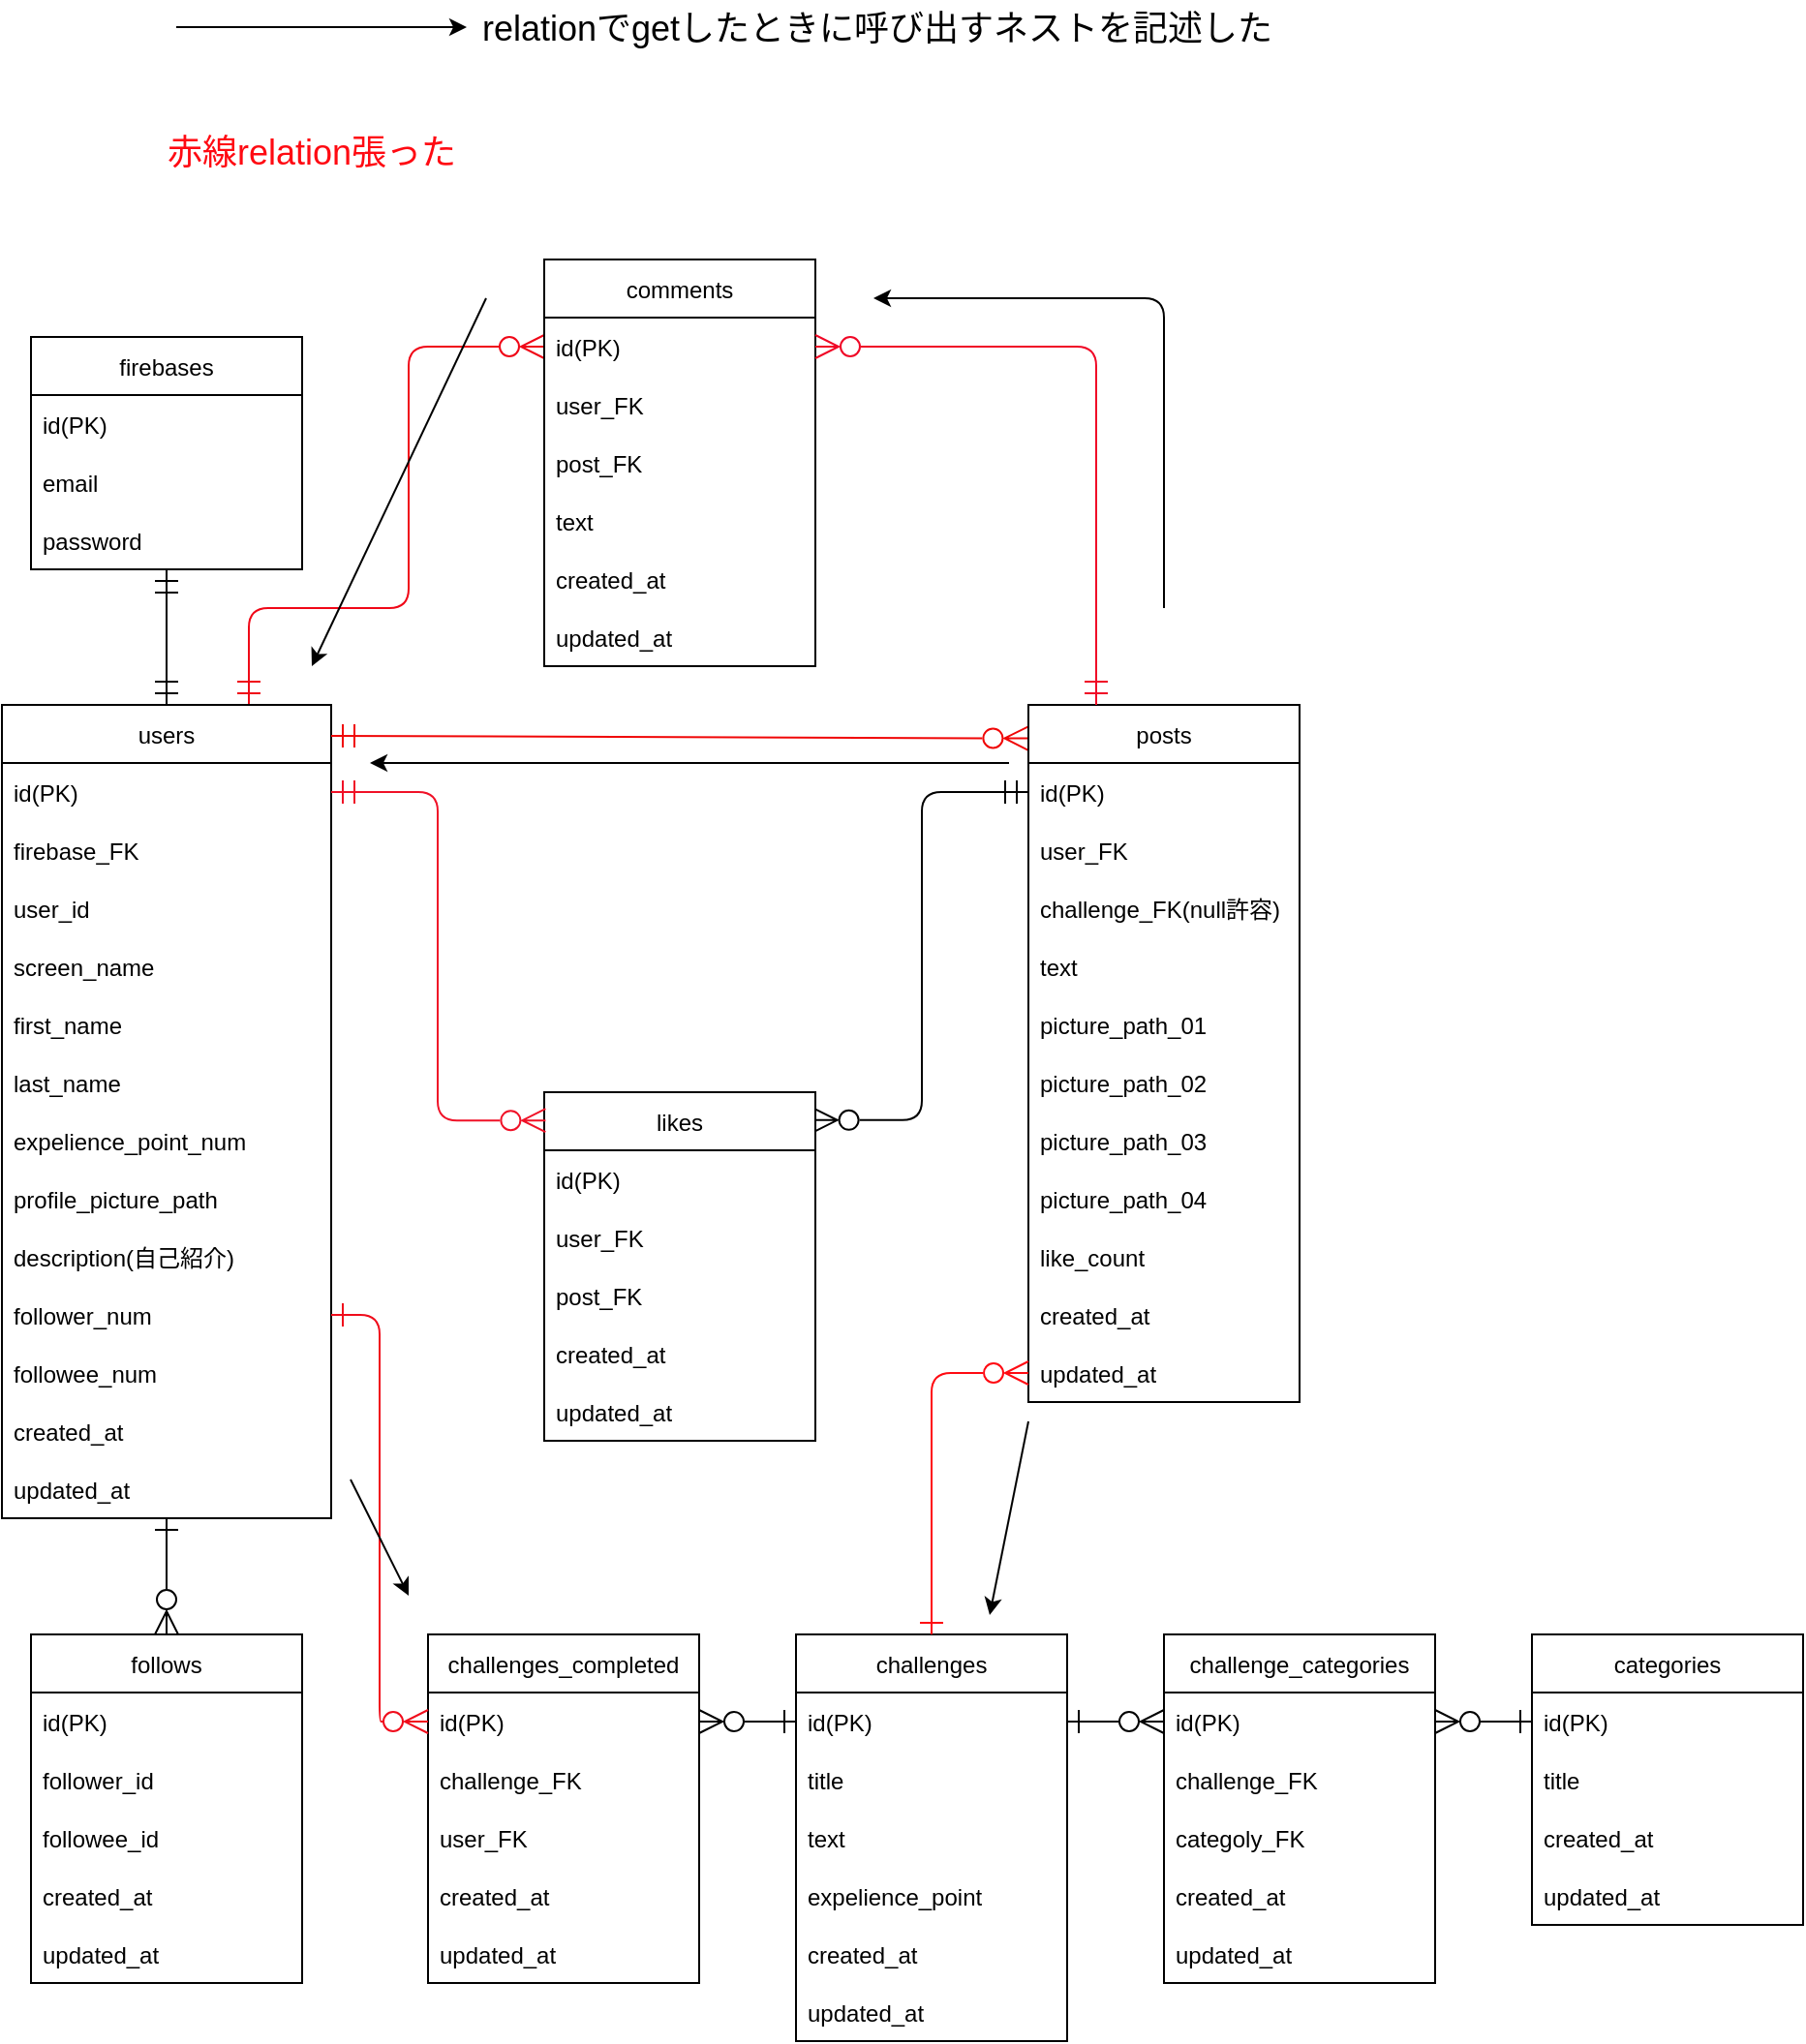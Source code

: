 <mxfile>
    <diagram id="OLp97KrgCchF0JSomHKm" name="Database設計">
        <mxGraphModel dx="885" dy="1683" grid="1" gridSize="10" guides="1" tooltips="1" connect="1" arrows="1" fold="1" page="1" pageScale="1" pageWidth="827" pageHeight="1169" background="none" math="0" shadow="0">
            <root>
                <mxCell id="0"/>
                <mxCell id="1" parent="0"/>
                <mxCell id="10" value="" style="edgeStyle=orthogonalEdgeStyle;html=1;endArrow=ERmandOne;endFill=0;entryX=0;entryY=0.5;entryDx=0;entryDy=0;exitX=0.995;exitY=0.08;exitDx=0;exitDy=0;exitPerimeter=0;startArrow=ERzeroToMany;startFill=0;endSize=10;startSize=10;" parent="1" source="lCIfqlWhlA3F7nTNQleN-25" target="7" edge="1">
                    <mxGeometry relative="1" as="geometry"/>
                </mxCell>
                <mxCell id="lCIfqlWhlA3F7nTNQleN-16" style="edgeStyle=none;html=1;exitX=0.5;exitY=0;exitDx=0;exitDy=0;endArrow=ERmandOne;endFill=0;strokeColor=default;startArrow=ERmandOne;startFill=0;endSize=10;startSize=10;" parent="1" source="2" target="11" edge="1">
                    <mxGeometry relative="1" as="geometry"/>
                </mxCell>
                <mxCell id="26" style="edgeStyle=orthogonalEdgeStyle;jumpSize=6;html=1;exitX=0.75;exitY=0;exitDx=0;exitDy=0;entryX=0;entryY=0.5;entryDx=0;entryDy=0;startSize=10;endSize=10;strokeWidth=1;startArrow=ERmandOne;startFill=0;endArrow=ERzeroToMany;endFill=0;strokeColor=#F00717;" parent="1" source="2" target="20" edge="1">
                    <mxGeometry relative="1" as="geometry">
                        <Array as="points">
                            <mxPoint x="277" y="170"/>
                            <mxPoint x="360" y="170"/>
                            <mxPoint x="360" y="35"/>
                        </Array>
                    </mxGeometry>
                </mxCell>
                <mxCell id="2" value="users" style="swimlane;fontStyle=0;childLayout=stackLayout;horizontal=1;startSize=30;horizontalStack=0;resizeParent=1;resizeParentMax=0;resizeLast=0;collapsible=1;marginBottom=0;" parent="1" vertex="1">
                    <mxGeometry x="150" y="220" width="170" height="420" as="geometry">
                        <mxRectangle x="150" y="225" width="60" height="30" as="alternateBounds"/>
                    </mxGeometry>
                </mxCell>
                <mxCell id="3" value="id(PK)" style="text;strokeColor=none;fillColor=none;align=left;verticalAlign=middle;spacingLeft=4;spacingRight=4;overflow=hidden;points=[[0,0.5],[1,0.5]];portConstraint=eastwest;rotatable=0;" parent="2" vertex="1">
                    <mxGeometry y="30" width="170" height="30" as="geometry"/>
                </mxCell>
                <mxCell id="lCIfqlWhlA3F7nTNQleN-88" value="firebase_FK" style="text;strokeColor=none;fillColor=none;align=left;verticalAlign=middle;spacingLeft=4;spacingRight=4;overflow=hidden;points=[[0,0.5],[1,0.5]];portConstraint=eastwest;rotatable=0;" parent="2" vertex="1">
                    <mxGeometry y="60" width="170" height="30" as="geometry"/>
                </mxCell>
                <mxCell id="lCIfqlWhlA3F7nTNQleN-17" value="user_id" style="text;strokeColor=none;fillColor=none;align=left;verticalAlign=middle;spacingLeft=4;spacingRight=4;overflow=hidden;points=[[0,0.5],[1,0.5]];portConstraint=eastwest;rotatable=0;" parent="2" vertex="1">
                    <mxGeometry y="90" width="170" height="30" as="geometry"/>
                </mxCell>
                <mxCell id="lCIfqlWhlA3F7nTNQleN-20" value="screen_name" style="text;strokeColor=none;fillColor=none;align=left;verticalAlign=middle;spacingLeft=4;spacingRight=4;overflow=hidden;points=[[0,0.5],[1,0.5]];portConstraint=eastwest;rotatable=0;" parent="2" vertex="1">
                    <mxGeometry y="120" width="170" height="30" as="geometry"/>
                </mxCell>
                <mxCell id="4" value="first_name" style="text;strokeColor=none;fillColor=none;align=left;verticalAlign=middle;spacingLeft=4;spacingRight=4;overflow=hidden;points=[[0,0.5],[1,0.5]];portConstraint=eastwest;rotatable=0;" parent="2" vertex="1">
                    <mxGeometry y="150" width="170" height="30" as="geometry"/>
                </mxCell>
                <mxCell id="5" value="last_name" style="text;strokeColor=none;fillColor=none;align=left;verticalAlign=middle;spacingLeft=4;spacingRight=4;overflow=hidden;points=[[0,0.5],[1,0.5]];portConstraint=eastwest;rotatable=0;" parent="2" vertex="1">
                    <mxGeometry y="180" width="170" height="30" as="geometry"/>
                </mxCell>
                <mxCell id="lCIfqlWhlA3F7nTNQleN-18" value="expelience_point_num" style="text;strokeColor=none;fillColor=none;align=left;verticalAlign=middle;spacingLeft=4;spacingRight=4;overflow=hidden;points=[[0,0.5],[1,0.5]];portConstraint=eastwest;rotatable=0;" parent="2" vertex="1">
                    <mxGeometry y="210" width="170" height="30" as="geometry"/>
                </mxCell>
                <mxCell id="lCIfqlWhlA3F7nTNQleN-30" value="profile_picture_path" style="text;strokeColor=none;fillColor=none;align=left;verticalAlign=middle;spacingLeft=4;spacingRight=4;overflow=hidden;points=[[0,0.5],[1,0.5]];portConstraint=eastwest;rotatable=0;" parent="2" vertex="1">
                    <mxGeometry y="240" width="170" height="30" as="geometry"/>
                </mxCell>
                <mxCell id="lCIfqlWhlA3F7nTNQleN-29" value="description(自己紹介)" style="text;strokeColor=none;fillColor=none;align=left;verticalAlign=middle;spacingLeft=4;spacingRight=4;overflow=hidden;points=[[0,0.5],[1,0.5]];portConstraint=eastwest;rotatable=0;" parent="2" vertex="1">
                    <mxGeometry y="270" width="170" height="30" as="geometry"/>
                </mxCell>
                <mxCell id="lCIfqlWhlA3F7nTNQleN-62" value="follower_num" style="text;strokeColor=none;fillColor=none;align=left;verticalAlign=middle;spacingLeft=4;spacingRight=4;overflow=hidden;points=[[0,0.5],[1,0.5]];portConstraint=eastwest;rotatable=0;" parent="2" vertex="1">
                    <mxGeometry y="300" width="170" height="30" as="geometry"/>
                </mxCell>
                <mxCell id="lCIfqlWhlA3F7nTNQleN-63" value="followee_num" style="text;strokeColor=none;fillColor=none;align=left;verticalAlign=middle;spacingLeft=4;spacingRight=4;overflow=hidden;points=[[0,0.5],[1,0.5]];portConstraint=eastwest;rotatable=0;" parent="2" vertex="1">
                    <mxGeometry y="330" width="170" height="30" as="geometry"/>
                </mxCell>
                <mxCell id="lCIfqlWhlA3F7nTNQleN-31" value="created_at" style="text;strokeColor=none;fillColor=none;align=left;verticalAlign=middle;spacingLeft=4;spacingRight=4;overflow=hidden;points=[[0,0.5],[1,0.5]];portConstraint=eastwest;rotatable=0;" parent="2" vertex="1">
                    <mxGeometry y="360" width="170" height="30" as="geometry"/>
                </mxCell>
                <mxCell id="lCIfqlWhlA3F7nTNQleN-32" value="updated_at" style="text;strokeColor=none;fillColor=none;align=left;verticalAlign=middle;spacingLeft=4;spacingRight=4;overflow=hidden;points=[[0,0.5],[1,0.5]];portConstraint=eastwest;rotatable=0;" parent="2" vertex="1">
                    <mxGeometry y="390" width="170" height="30" as="geometry"/>
                </mxCell>
                <mxCell id="36" style="jumpSize=6;html=1;exitX=-0.002;exitY=0.048;exitDx=0;exitDy=0;startArrow=ERzeroToMany;startFill=0;endArrow=ERmandOne;endFill=0;startSize=10;endSize=10;strokeWidth=1;exitPerimeter=0;fillColor=none;strokeColor=#F00707;" parent="1" source="6" edge="1">
                    <mxGeometry relative="1" as="geometry">
                        <mxPoint x="320" y="236" as="targetPoint"/>
                    </mxGeometry>
                </mxCell>
                <mxCell id="6" value="posts" style="swimlane;fontStyle=0;childLayout=stackLayout;horizontal=1;startSize=30;horizontalStack=0;resizeParent=1;resizeParentMax=0;resizeLast=0;collapsible=1;marginBottom=0;" parent="1" vertex="1">
                    <mxGeometry x="680" y="220" width="140" height="360" as="geometry"/>
                </mxCell>
                <mxCell id="7" value="id(PK)" style="text;strokeColor=none;fillColor=none;align=left;verticalAlign=middle;spacingLeft=4;spacingRight=4;overflow=hidden;points=[[0,0.5],[1,0.5]];portConstraint=eastwest;rotatable=0;" parent="6" vertex="1">
                    <mxGeometry y="30" width="140" height="30" as="geometry"/>
                </mxCell>
                <mxCell id="37" value="user_FK" style="text;strokeColor=none;fillColor=none;align=left;verticalAlign=middle;spacingLeft=4;spacingRight=4;overflow=hidden;points=[[0,0.5],[1,0.5]];portConstraint=eastwest;rotatable=0;" parent="6" vertex="1">
                    <mxGeometry y="60" width="140" height="30" as="geometry"/>
                </mxCell>
                <mxCell id="9" value="challenge_FK(null許容)" style="text;strokeColor=none;fillColor=none;align=left;verticalAlign=middle;spacingLeft=4;spacingRight=4;overflow=hidden;points=[[0,0.5],[1,0.5]];portConstraint=eastwest;rotatable=0;" parent="6" vertex="1">
                    <mxGeometry y="90" width="140" height="30" as="geometry"/>
                </mxCell>
                <mxCell id="8" value="text" style="text;strokeColor=none;fillColor=none;align=left;verticalAlign=middle;spacingLeft=4;spacingRight=4;overflow=hidden;points=[[0,0.5],[1,0.5]];portConstraint=eastwest;rotatable=0;" parent="6" vertex="1">
                    <mxGeometry y="120" width="140" height="30" as="geometry"/>
                </mxCell>
                <mxCell id="lCIfqlWhlA3F7nTNQleN-35" value="picture_path_01" style="text;strokeColor=none;fillColor=none;align=left;verticalAlign=middle;spacingLeft=4;spacingRight=4;overflow=hidden;points=[[0,0.5],[1,0.5]];portConstraint=eastwest;rotatable=0;" parent="6" vertex="1">
                    <mxGeometry y="150" width="140" height="30" as="geometry"/>
                </mxCell>
                <mxCell id="lCIfqlWhlA3F7nTNQleN-36" value="picture_path_02" style="text;strokeColor=none;fillColor=none;align=left;verticalAlign=middle;spacingLeft=4;spacingRight=4;overflow=hidden;points=[[0,0.5],[1,0.5]];portConstraint=eastwest;rotatable=0;" parent="6" vertex="1">
                    <mxGeometry y="180" width="140" height="30" as="geometry"/>
                </mxCell>
                <mxCell id="lCIfqlWhlA3F7nTNQleN-37" value="picture_path_03" style="text;strokeColor=none;fillColor=none;align=left;verticalAlign=middle;spacingLeft=4;spacingRight=4;overflow=hidden;points=[[0,0.5],[1,0.5]];portConstraint=eastwest;rotatable=0;" parent="6" vertex="1">
                    <mxGeometry y="210" width="140" height="30" as="geometry"/>
                </mxCell>
                <mxCell id="lCIfqlWhlA3F7nTNQleN-38" value="picture_path_04" style="text;strokeColor=none;fillColor=none;align=left;verticalAlign=middle;spacingLeft=4;spacingRight=4;overflow=hidden;points=[[0,0.5],[1,0.5]];portConstraint=eastwest;rotatable=0;" parent="6" vertex="1">
                    <mxGeometry y="240" width="140" height="30" as="geometry"/>
                </mxCell>
                <mxCell id="lCIfqlWhlA3F7nTNQleN-39" value="like_count" style="text;strokeColor=none;fillColor=none;align=left;verticalAlign=middle;spacingLeft=4;spacingRight=4;overflow=hidden;points=[[0,0.5],[1,0.5]];portConstraint=eastwest;rotatable=0;" parent="6" vertex="1">
                    <mxGeometry y="270" width="140" height="30" as="geometry"/>
                </mxCell>
                <mxCell id="lCIfqlWhlA3F7nTNQleN-40" value="created_at" style="text;strokeColor=none;fillColor=none;align=left;verticalAlign=middle;spacingLeft=4;spacingRight=4;overflow=hidden;points=[[0,0.5],[1,0.5]];portConstraint=eastwest;rotatable=0;" parent="6" vertex="1">
                    <mxGeometry y="300" width="140" height="30" as="geometry"/>
                </mxCell>
                <mxCell id="lCIfqlWhlA3F7nTNQleN-41" value="updated_at" style="text;strokeColor=none;fillColor=none;align=left;verticalAlign=middle;spacingLeft=4;spacingRight=4;overflow=hidden;points=[[0,0.5],[1,0.5]];portConstraint=eastwest;rotatable=0;" parent="6" vertex="1">
                    <mxGeometry y="330" width="140" height="30" as="geometry"/>
                </mxCell>
                <mxCell id="11" value="firebases" style="swimlane;fontStyle=0;childLayout=stackLayout;horizontal=1;startSize=30;horizontalStack=0;resizeParent=1;resizeParentMax=0;resizeLast=0;collapsible=1;marginBottom=0;" parent="1" vertex="1">
                    <mxGeometry x="165" y="30" width="140" height="120" as="geometry"/>
                </mxCell>
                <mxCell id="12" value="id(PK)" style="text;strokeColor=none;fillColor=none;align=left;verticalAlign=middle;spacingLeft=4;spacingRight=4;overflow=hidden;points=[[0,0.5],[1,0.5]];portConstraint=eastwest;rotatable=0;" parent="11" vertex="1">
                    <mxGeometry y="30" width="140" height="30" as="geometry"/>
                </mxCell>
                <mxCell id="14" value="email" style="text;strokeColor=none;fillColor=none;align=left;verticalAlign=middle;spacingLeft=4;spacingRight=4;overflow=hidden;points=[[0,0.5],[1,0.5]];portConstraint=eastwest;rotatable=0;" parent="11" vertex="1">
                    <mxGeometry y="60" width="140" height="30" as="geometry"/>
                </mxCell>
                <mxCell id="15" value="password" style="text;strokeColor=none;fillColor=none;align=left;verticalAlign=middle;spacingLeft=4;spacingRight=4;overflow=hidden;points=[[0,0.5],[1,0.5]];portConstraint=eastwest;rotatable=0;" parent="11" vertex="1">
                    <mxGeometry y="90" width="140" height="30" as="geometry"/>
                </mxCell>
                <mxCell id="lCIfqlWhlA3F7nTNQleN-21" value="challenges" style="swimlane;fontStyle=0;childLayout=stackLayout;horizontal=1;startSize=30;horizontalStack=0;resizeParent=1;resizeParentMax=0;resizeLast=0;collapsible=1;marginBottom=0;" parent="1" vertex="1">
                    <mxGeometry x="560" y="700" width="140" height="210" as="geometry"/>
                </mxCell>
                <mxCell id="lCIfqlWhlA3F7nTNQleN-22" value="id(PK)" style="text;strokeColor=none;fillColor=none;align=left;verticalAlign=middle;spacingLeft=4;spacingRight=4;overflow=hidden;points=[[0,0.5],[1,0.5]];portConstraint=eastwest;rotatable=0;" parent="lCIfqlWhlA3F7nTNQleN-21" vertex="1">
                    <mxGeometry y="30" width="140" height="30" as="geometry"/>
                </mxCell>
                <mxCell id="lCIfqlWhlA3F7nTNQleN-23" value="title" style="text;strokeColor=none;fillColor=none;align=left;verticalAlign=middle;spacingLeft=4;spacingRight=4;overflow=hidden;points=[[0,0.5],[1,0.5]];portConstraint=eastwest;rotatable=0;" parent="lCIfqlWhlA3F7nTNQleN-21" vertex="1">
                    <mxGeometry y="60" width="140" height="30" as="geometry"/>
                </mxCell>
                <mxCell id="lCIfqlWhlA3F7nTNQleN-64" value="text" style="text;strokeColor=none;fillColor=none;align=left;verticalAlign=middle;spacingLeft=4;spacingRight=4;overflow=hidden;points=[[0,0.5],[1,0.5]];portConstraint=eastwest;rotatable=0;" parent="lCIfqlWhlA3F7nTNQleN-21" vertex="1">
                    <mxGeometry y="90" width="140" height="30" as="geometry"/>
                </mxCell>
                <mxCell id="lCIfqlWhlA3F7nTNQleN-65" value="expelience_point" style="text;strokeColor=none;fillColor=none;align=left;verticalAlign=middle;spacingLeft=4;spacingRight=4;overflow=hidden;points=[[0,0.5],[1,0.5]];portConstraint=eastwest;rotatable=0;" parent="lCIfqlWhlA3F7nTNQleN-21" vertex="1">
                    <mxGeometry y="120" width="140" height="30" as="geometry"/>
                </mxCell>
                <mxCell id="lCIfqlWhlA3F7nTNQleN-72" value="created_at" style="text;strokeColor=none;fillColor=none;align=left;verticalAlign=middle;spacingLeft=4;spacingRight=4;overflow=hidden;points=[[0,0.5],[1,0.5]];portConstraint=eastwest;rotatable=0;" parent="lCIfqlWhlA3F7nTNQleN-21" vertex="1">
                    <mxGeometry y="150" width="140" height="30" as="geometry"/>
                </mxCell>
                <mxCell id="lCIfqlWhlA3F7nTNQleN-73" value="updated_at" style="text;strokeColor=none;fillColor=none;align=left;verticalAlign=middle;spacingLeft=4;spacingRight=4;overflow=hidden;points=[[0,0.5],[1,0.5]];portConstraint=eastwest;rotatable=0;" parent="lCIfqlWhlA3F7nTNQleN-21" vertex="1">
                    <mxGeometry y="180" width="140" height="30" as="geometry"/>
                </mxCell>
                <mxCell id="lCIfqlWhlA3F7nTNQleN-25" value="likes" style="swimlane;fontStyle=0;childLayout=stackLayout;horizontal=1;startSize=30;horizontalStack=0;resizeParent=1;resizeParentMax=0;resizeLast=0;collapsible=1;marginBottom=0;" parent="1" vertex="1">
                    <mxGeometry x="430" y="420" width="140" height="180" as="geometry"/>
                </mxCell>
                <mxCell id="lCIfqlWhlA3F7nTNQleN-26" value="id(PK)" style="text;strokeColor=none;fillColor=none;align=left;verticalAlign=middle;spacingLeft=4;spacingRight=4;overflow=hidden;points=[[0,0.5],[1,0.5]];portConstraint=eastwest;rotatable=0;" parent="lCIfqlWhlA3F7nTNQleN-25" vertex="1">
                    <mxGeometry y="30" width="140" height="30" as="geometry"/>
                </mxCell>
                <mxCell id="lCIfqlWhlA3F7nTNQleN-27" value="user_FK" style="text;strokeColor=none;fillColor=none;align=left;verticalAlign=middle;spacingLeft=4;spacingRight=4;overflow=hidden;points=[[0,0.5],[1,0.5]];portConstraint=eastwest;rotatable=0;" parent="lCIfqlWhlA3F7nTNQleN-25" vertex="1">
                    <mxGeometry y="60" width="140" height="30" as="geometry"/>
                </mxCell>
                <mxCell id="lCIfqlWhlA3F7nTNQleN-43" value="post_FK" style="text;strokeColor=none;fillColor=none;align=left;verticalAlign=middle;spacingLeft=4;spacingRight=4;overflow=hidden;points=[[0,0.5],[1,0.5]];portConstraint=eastwest;rotatable=0;" parent="lCIfqlWhlA3F7nTNQleN-25" vertex="1">
                    <mxGeometry y="90" width="140" height="30" as="geometry"/>
                </mxCell>
                <mxCell id="lCIfqlWhlA3F7nTNQleN-28" value="created_at" style="text;strokeColor=none;fillColor=none;align=left;verticalAlign=middle;spacingLeft=4;spacingRight=4;overflow=hidden;points=[[0,0.5],[1,0.5]];portConstraint=eastwest;rotatable=0;" parent="lCIfqlWhlA3F7nTNQleN-25" vertex="1">
                    <mxGeometry y="120" width="140" height="30" as="geometry"/>
                </mxCell>
                <mxCell id="lCIfqlWhlA3F7nTNQleN-44" value="updated_at" style="text;strokeColor=none;fillColor=none;align=left;verticalAlign=middle;spacingLeft=4;spacingRight=4;overflow=hidden;points=[[0,0.5],[1,0.5]];portConstraint=eastwest;rotatable=0;" parent="lCIfqlWhlA3F7nTNQleN-25" vertex="1">
                    <mxGeometry y="150" width="140" height="30" as="geometry"/>
                </mxCell>
                <mxCell id="lCIfqlWhlA3F7nTNQleN-45" value="" style="edgeStyle=orthogonalEdgeStyle;html=1;endArrow=ERzeroToMany;endFill=0;entryX=0.005;entryY=0.081;entryDx=0;entryDy=0;entryPerimeter=0;startArrow=ERmandOne;startFill=0;strokeWidth=1;endSize=10;startSize=10;jumpSize=6;exitX=1;exitY=0.5;exitDx=0;exitDy=0;strokeColor=#F01127;" parent="1" source="3" target="lCIfqlWhlA3F7nTNQleN-25" edge="1">
                    <mxGeometry relative="1" as="geometry">
                        <mxPoint x="319" y="235" as="sourcePoint"/>
                        <mxPoint x="679.02" y="247.26" as="targetPoint"/>
                        <Array as="points">
                            <mxPoint x="375" y="265"/>
                            <mxPoint x="375" y="435"/>
                        </Array>
                    </mxGeometry>
                </mxCell>
                <mxCell id="lCIfqlWhlA3F7nTNQleN-61" style="edgeStyle=none;html=1;exitX=0.5;exitY=0;exitDx=0;exitDy=0;startArrow=ERzeroToMany;startFill=0;endArrow=ERone;endFill=0;strokeColor=default;endSize=10;startSize=10;" parent="1" source="lCIfqlWhlA3F7nTNQleN-55" target="lCIfqlWhlA3F7nTNQleN-32" edge="1">
                    <mxGeometry relative="1" as="geometry">
                        <mxPoint x="200" y="670" as="targetPoint"/>
                    </mxGeometry>
                </mxCell>
                <mxCell id="lCIfqlWhlA3F7nTNQleN-55" value="follows" style="swimlane;fontStyle=0;childLayout=stackLayout;horizontal=1;startSize=30;horizontalStack=0;resizeParent=1;resizeParentMax=0;resizeLast=0;collapsible=1;marginBottom=0;" parent="1" vertex="1">
                    <mxGeometry x="165" y="700" width="140" height="180" as="geometry"/>
                </mxCell>
                <mxCell id="lCIfqlWhlA3F7nTNQleN-56" value="id(PK)" style="text;strokeColor=none;fillColor=none;align=left;verticalAlign=middle;spacingLeft=4;spacingRight=4;overflow=hidden;points=[[0,0.5],[1,0.5]];portConstraint=eastwest;rotatable=0;" parent="lCIfqlWhlA3F7nTNQleN-55" vertex="1">
                    <mxGeometry y="30" width="140" height="30" as="geometry"/>
                </mxCell>
                <mxCell id="lCIfqlWhlA3F7nTNQleN-57" value="follower_id" style="text;strokeColor=none;fillColor=none;align=left;verticalAlign=middle;spacingLeft=4;spacingRight=4;overflow=hidden;points=[[0,0.5],[1,0.5]];portConstraint=eastwest;rotatable=0;" parent="lCIfqlWhlA3F7nTNQleN-55" vertex="1">
                    <mxGeometry y="60" width="140" height="30" as="geometry"/>
                </mxCell>
                <mxCell id="lCIfqlWhlA3F7nTNQleN-58" value="followee_id" style="text;strokeColor=none;fillColor=none;align=left;verticalAlign=middle;spacingLeft=4;spacingRight=4;overflow=hidden;points=[[0,0.5],[1,0.5]];portConstraint=eastwest;rotatable=0;" parent="lCIfqlWhlA3F7nTNQleN-55" vertex="1">
                    <mxGeometry y="90" width="140" height="30" as="geometry"/>
                </mxCell>
                <mxCell id="lCIfqlWhlA3F7nTNQleN-59" value="created_at" style="text;strokeColor=none;fillColor=none;align=left;verticalAlign=middle;spacingLeft=4;spacingRight=4;overflow=hidden;points=[[0,0.5],[1,0.5]];portConstraint=eastwest;rotatable=0;" parent="lCIfqlWhlA3F7nTNQleN-55" vertex="1">
                    <mxGeometry y="120" width="140" height="30" as="geometry"/>
                </mxCell>
                <mxCell id="lCIfqlWhlA3F7nTNQleN-60" value="updated_at" style="text;strokeColor=none;fillColor=none;align=left;verticalAlign=middle;spacingLeft=4;spacingRight=4;overflow=hidden;points=[[0,0.5],[1,0.5]];portConstraint=eastwest;rotatable=0;" parent="lCIfqlWhlA3F7nTNQleN-55" vertex="1">
                    <mxGeometry y="150" width="140" height="30" as="geometry"/>
                </mxCell>
                <mxCell id="lCIfqlWhlA3F7nTNQleN-66" value="categories" style="swimlane;fontStyle=0;childLayout=stackLayout;horizontal=1;startSize=30;horizontalStack=0;resizeParent=1;resizeParentMax=0;resizeLast=0;collapsible=1;marginBottom=0;" parent="1" vertex="1">
                    <mxGeometry x="940" y="700" width="140" height="150" as="geometry"/>
                </mxCell>
                <mxCell id="lCIfqlWhlA3F7nTNQleN-67" value="id(PK)" style="text;strokeColor=none;fillColor=none;align=left;verticalAlign=middle;spacingLeft=4;spacingRight=4;overflow=hidden;points=[[0,0.5],[1,0.5]];portConstraint=eastwest;rotatable=0;" parent="lCIfqlWhlA3F7nTNQleN-66" vertex="1">
                    <mxGeometry y="30" width="140" height="30" as="geometry"/>
                </mxCell>
                <mxCell id="lCIfqlWhlA3F7nTNQleN-68" value="title" style="text;strokeColor=none;fillColor=none;align=left;verticalAlign=middle;spacingLeft=4;spacingRight=4;overflow=hidden;points=[[0,0.5],[1,0.5]];portConstraint=eastwest;rotatable=0;" parent="lCIfqlWhlA3F7nTNQleN-66" vertex="1">
                    <mxGeometry y="60" width="140" height="30" as="geometry"/>
                </mxCell>
                <mxCell id="lCIfqlWhlA3F7nTNQleN-74" value="created_at" style="text;strokeColor=none;fillColor=none;align=left;verticalAlign=middle;spacingLeft=4;spacingRight=4;overflow=hidden;points=[[0,0.5],[1,0.5]];portConstraint=eastwest;rotatable=0;" parent="lCIfqlWhlA3F7nTNQleN-66" vertex="1">
                    <mxGeometry y="90" width="140" height="30" as="geometry"/>
                </mxCell>
                <mxCell id="lCIfqlWhlA3F7nTNQleN-75" value="updated_at" style="text;strokeColor=none;fillColor=none;align=left;verticalAlign=middle;spacingLeft=4;spacingRight=4;overflow=hidden;points=[[0,0.5],[1,0.5]];portConstraint=eastwest;rotatable=0;" parent="lCIfqlWhlA3F7nTNQleN-66" vertex="1">
                    <mxGeometry y="120" width="140" height="30" as="geometry"/>
                </mxCell>
                <mxCell id="lCIfqlWhlA3F7nTNQleN-83" style="edgeStyle=none;html=1;exitX=0;exitY=0.25;exitDx=0;exitDy=0;entryX=1;entryY=0.5;entryDx=0;entryDy=0;startArrow=ERzeroToMany;startFill=0;endArrow=ERone;endFill=0;strokeColor=default;endSize=10;startSize=10;" parent="1" source="lCIfqlWhlA3F7nTNQleN-76" target="lCIfqlWhlA3F7nTNQleN-22" edge="1">
                    <mxGeometry relative="1" as="geometry"/>
                </mxCell>
                <mxCell id="lCIfqlWhlA3F7nTNQleN-76" value="challenge_categories" style="swimlane;fontStyle=0;childLayout=stackLayout;horizontal=1;startSize=30;horizontalStack=0;resizeParent=1;resizeParentMax=0;resizeLast=0;collapsible=1;marginBottom=0;" parent="1" vertex="1">
                    <mxGeometry x="750" y="700" width="140" height="180" as="geometry"/>
                </mxCell>
                <mxCell id="lCIfqlWhlA3F7nTNQleN-77" value="id(PK)" style="text;strokeColor=none;fillColor=none;align=left;verticalAlign=middle;spacingLeft=4;spacingRight=4;overflow=hidden;points=[[0,0.5],[1,0.5]];portConstraint=eastwest;rotatable=0;" parent="lCIfqlWhlA3F7nTNQleN-76" vertex="1">
                    <mxGeometry y="30" width="140" height="30" as="geometry"/>
                </mxCell>
                <mxCell id="lCIfqlWhlA3F7nTNQleN-81" value="challenge_FK" style="text;strokeColor=none;fillColor=none;align=left;verticalAlign=middle;spacingLeft=4;spacingRight=4;overflow=hidden;points=[[0,0.5],[1,0.5]];portConstraint=eastwest;rotatable=0;" parent="lCIfqlWhlA3F7nTNQleN-76" vertex="1">
                    <mxGeometry y="60" width="140" height="30" as="geometry"/>
                </mxCell>
                <mxCell id="lCIfqlWhlA3F7nTNQleN-82" value="categoly_FK" style="text;strokeColor=none;fillColor=none;align=left;verticalAlign=middle;spacingLeft=4;spacingRight=4;overflow=hidden;points=[[0,0.5],[1,0.5]];portConstraint=eastwest;rotatable=0;" parent="lCIfqlWhlA3F7nTNQleN-76" vertex="1">
                    <mxGeometry y="90" width="140" height="30" as="geometry"/>
                </mxCell>
                <mxCell id="lCIfqlWhlA3F7nTNQleN-79" value="created_at" style="text;strokeColor=none;fillColor=none;align=left;verticalAlign=middle;spacingLeft=4;spacingRight=4;overflow=hidden;points=[[0,0.5],[1,0.5]];portConstraint=eastwest;rotatable=0;" parent="lCIfqlWhlA3F7nTNQleN-76" vertex="1">
                    <mxGeometry y="120" width="140" height="30" as="geometry"/>
                </mxCell>
                <mxCell id="lCIfqlWhlA3F7nTNQleN-80" value="updated_at" style="text;strokeColor=none;fillColor=none;align=left;verticalAlign=middle;spacingLeft=4;spacingRight=4;overflow=hidden;points=[[0,0.5],[1,0.5]];portConstraint=eastwest;rotatable=0;" parent="lCIfqlWhlA3F7nTNQleN-76" vertex="1">
                    <mxGeometry y="150" width="140" height="30" as="geometry"/>
                </mxCell>
                <mxCell id="lCIfqlWhlA3F7nTNQleN-84" style="edgeStyle=none;html=1;exitX=1;exitY=0.5;exitDx=0;exitDy=0;entryX=0;entryY=0.5;entryDx=0;entryDy=0;startArrow=ERzeroToMany;startFill=0;endArrow=ERone;endFill=0;strokeColor=default;endSize=10;startSize=10;" parent="1" source="lCIfqlWhlA3F7nTNQleN-77" target="lCIfqlWhlA3F7nTNQleN-67" edge="1">
                    <mxGeometry relative="1" as="geometry"/>
                </mxCell>
                <mxCell id="lCIfqlWhlA3F7nTNQleN-85" style="edgeStyle=orthogonalEdgeStyle;html=1;entryX=0.5;entryY=0;entryDx=0;entryDy=0;startArrow=ERzeroToMany;startFill=0;endArrow=ERone;endFill=0;strokeColor=#FF0A12;endSize=10;startSize=10;exitX=0;exitY=0.5;exitDx=0;exitDy=0;" parent="1" source="lCIfqlWhlA3F7nTNQleN-41" target="lCIfqlWhlA3F7nTNQleN-21" edge="1">
                    <mxGeometry relative="1" as="geometry">
                        <mxPoint x="680" y="490" as="sourcePoint"/>
                        <Array as="points">
                            <mxPoint x="630" y="565"/>
                        </Array>
                    </mxGeometry>
                </mxCell>
                <mxCell id="lCIfqlWhlA3F7nTNQleN-96" style="edgeStyle=orthogonalEdgeStyle;html=1;exitX=1;exitY=0.25;exitDx=0;exitDy=0;entryX=0;entryY=0.5;entryDx=0;entryDy=0;startArrow=ERzeroToMany;startFill=0;endArrow=ERone;endFill=0;strokeColor=default;endSize=10;startSize=10;" parent="1" source="lCIfqlWhlA3F7nTNQleN-90" target="lCIfqlWhlA3F7nTNQleN-22" edge="1">
                    <mxGeometry relative="1" as="geometry"/>
                </mxCell>
                <mxCell id="lCIfqlWhlA3F7nTNQleN-90" value="challenges_completed" style="swimlane;fontStyle=0;childLayout=stackLayout;horizontal=1;startSize=30;horizontalStack=0;resizeParent=1;resizeParentMax=0;resizeLast=0;collapsible=1;marginBottom=0;" parent="1" vertex="1">
                    <mxGeometry x="370" y="700" width="140" height="180" as="geometry"/>
                </mxCell>
                <mxCell id="lCIfqlWhlA3F7nTNQleN-91" value="id(PK)" style="text;strokeColor=none;fillColor=none;align=left;verticalAlign=middle;spacingLeft=4;spacingRight=4;overflow=hidden;points=[[0,0.5],[1,0.5]];portConstraint=eastwest;rotatable=0;" parent="lCIfqlWhlA3F7nTNQleN-90" vertex="1">
                    <mxGeometry y="30" width="140" height="30" as="geometry"/>
                </mxCell>
                <mxCell id="lCIfqlWhlA3F7nTNQleN-92" value="challenge_FK" style="text;strokeColor=none;fillColor=none;align=left;verticalAlign=middle;spacingLeft=4;spacingRight=4;overflow=hidden;points=[[0,0.5],[1,0.5]];portConstraint=eastwest;rotatable=0;" parent="lCIfqlWhlA3F7nTNQleN-90" vertex="1">
                    <mxGeometry y="60" width="140" height="30" as="geometry"/>
                </mxCell>
                <mxCell id="lCIfqlWhlA3F7nTNQleN-93" value="user_FK" style="text;strokeColor=none;fillColor=none;align=left;verticalAlign=middle;spacingLeft=4;spacingRight=4;overflow=hidden;points=[[0,0.5],[1,0.5]];portConstraint=eastwest;rotatable=0;" parent="lCIfqlWhlA3F7nTNQleN-90" vertex="1">
                    <mxGeometry y="90" width="140" height="30" as="geometry"/>
                </mxCell>
                <mxCell id="lCIfqlWhlA3F7nTNQleN-94" value="created_at" style="text;strokeColor=none;fillColor=none;align=left;verticalAlign=middle;spacingLeft=4;spacingRight=4;overflow=hidden;points=[[0,0.5],[1,0.5]];portConstraint=eastwest;rotatable=0;" parent="lCIfqlWhlA3F7nTNQleN-90" vertex="1">
                    <mxGeometry y="120" width="140" height="30" as="geometry"/>
                </mxCell>
                <mxCell id="lCIfqlWhlA3F7nTNQleN-95" value="updated_at" style="text;strokeColor=none;fillColor=none;align=left;verticalAlign=middle;spacingLeft=4;spacingRight=4;overflow=hidden;points=[[0,0.5],[1,0.5]];portConstraint=eastwest;rotatable=0;" parent="lCIfqlWhlA3F7nTNQleN-90" vertex="1">
                    <mxGeometry y="150" width="140" height="30" as="geometry"/>
                </mxCell>
                <mxCell id="lCIfqlWhlA3F7nTNQleN-97" style="edgeStyle=orthogonalEdgeStyle;html=1;exitX=0;exitY=0.5;exitDx=0;exitDy=0;entryX=1;entryY=0.75;entryDx=0;entryDy=0;startArrow=ERzeroToMany;startFill=0;endArrow=ERone;endFill=0;strokeColor=#F00C1B;endSize=10;startSize=10;" parent="1" source="lCIfqlWhlA3F7nTNQleN-91" target="2" edge="1">
                    <mxGeometry relative="1" as="geometry">
                        <Array as="points">
                            <mxPoint x="345" y="745"/>
                            <mxPoint x="345" y="535"/>
                        </Array>
                    </mxGeometry>
                </mxCell>
                <mxCell id="19" value="comments" style="swimlane;fontStyle=0;childLayout=stackLayout;horizontal=1;startSize=30;horizontalStack=0;resizeParent=1;resizeParentMax=0;resizeLast=0;collapsible=1;marginBottom=0;" parent="1" vertex="1">
                    <mxGeometry x="430" y="-10" width="140" height="210" as="geometry"/>
                </mxCell>
                <mxCell id="20" value="id(PK)" style="text;strokeColor=none;fillColor=none;align=left;verticalAlign=middle;spacingLeft=4;spacingRight=4;overflow=hidden;points=[[0,0.5],[1,0.5]];portConstraint=eastwest;rotatable=0;" parent="19" vertex="1">
                    <mxGeometry y="30" width="140" height="30" as="geometry"/>
                </mxCell>
                <mxCell id="21" value="user_FK" style="text;strokeColor=none;fillColor=none;align=left;verticalAlign=middle;spacingLeft=4;spacingRight=4;overflow=hidden;points=[[0,0.5],[1,0.5]];portConstraint=eastwest;rotatable=0;" parent="19" vertex="1">
                    <mxGeometry y="60" width="140" height="30" as="geometry"/>
                </mxCell>
                <mxCell id="22" value="post_FK" style="text;strokeColor=none;fillColor=none;align=left;verticalAlign=middle;spacingLeft=4;spacingRight=4;overflow=hidden;points=[[0,0.5],[1,0.5]];portConstraint=eastwest;rotatable=0;" parent="19" vertex="1">
                    <mxGeometry y="90" width="140" height="30" as="geometry"/>
                </mxCell>
                <mxCell id="25" value="text" style="text;strokeColor=none;fillColor=none;align=left;verticalAlign=middle;spacingLeft=4;spacingRight=4;overflow=hidden;points=[[0,0.5],[1,0.5]];portConstraint=eastwest;rotatable=0;" parent="19" vertex="1">
                    <mxGeometry y="120" width="140" height="30" as="geometry"/>
                </mxCell>
                <mxCell id="23" value="created_at" style="text;strokeColor=none;fillColor=none;align=left;verticalAlign=middle;spacingLeft=4;spacingRight=4;overflow=hidden;points=[[0,0.5],[1,0.5]];portConstraint=eastwest;rotatable=0;" parent="19" vertex="1">
                    <mxGeometry y="150" width="140" height="30" as="geometry"/>
                </mxCell>
                <mxCell id="24" value="updated_at" style="text;strokeColor=none;fillColor=none;align=left;verticalAlign=middle;spacingLeft=4;spacingRight=4;overflow=hidden;points=[[0,0.5],[1,0.5]];portConstraint=eastwest;rotatable=0;" parent="19" vertex="1">
                    <mxGeometry y="180" width="140" height="30" as="geometry"/>
                </mxCell>
                <mxCell id="27" style="edgeStyle=orthogonalEdgeStyle;jumpSize=6;html=1;exitX=1;exitY=0.5;exitDx=0;exitDy=0;entryX=0.25;entryY=0;entryDx=0;entryDy=0;startArrow=ERzeroToMany;startFill=0;endArrow=ERmandOne;endFill=0;startSize=10;endSize=10;strokeWidth=1;strokeColor=#F00726;" parent="1" source="20" target="6" edge="1">
                    <mxGeometry relative="1" as="geometry"/>
                </mxCell>
                <mxCell id="38" value="&lt;font style=&quot;font-size: 18px&quot; color=&quot;#ff0a12&quot;&gt;赤線relation張った&lt;/font&gt;" style="text;html=1;strokeColor=none;fillColor=none;align=center;verticalAlign=middle;whiteSpace=wrap;rounded=0;" parent="1" vertex="1">
                    <mxGeometry x="220" y="-80" width="180" height="30" as="geometry"/>
                </mxCell>
                <mxCell id="39" value="" style="endArrow=classic;html=1;" edge="1" parent="1">
                    <mxGeometry width="50" height="50" relative="1" as="geometry">
                        <mxPoint x="750" y="170" as="sourcePoint"/>
                        <mxPoint x="600" y="10" as="targetPoint"/>
                        <Array as="points">
                            <mxPoint x="750" y="10"/>
                        </Array>
                    </mxGeometry>
                </mxCell>
                <mxCell id="40" value="" style="endArrow=classic;html=1;" edge="1" parent="1">
                    <mxGeometry width="50" height="50" relative="1" as="geometry">
                        <mxPoint x="400" y="10" as="sourcePoint"/>
                        <mxPoint x="310" y="200" as="targetPoint"/>
                    </mxGeometry>
                </mxCell>
                <mxCell id="41" value="" style="endArrow=classic;html=1;" edge="1" parent="1">
                    <mxGeometry width="50" height="50" relative="1" as="geometry">
                        <mxPoint x="330" y="620" as="sourcePoint"/>
                        <mxPoint x="360" y="680" as="targetPoint"/>
                    </mxGeometry>
                </mxCell>
                <mxCell id="42" value="" style="endArrow=classic;html=1;" edge="1" parent="1">
                    <mxGeometry width="50" height="50" relative="1" as="geometry">
                        <mxPoint x="680" y="590" as="sourcePoint"/>
                        <mxPoint x="660" y="690" as="targetPoint"/>
                    </mxGeometry>
                </mxCell>
                <mxCell id="45" value="" style="endArrow=classic;html=1;" edge="1" parent="1">
                    <mxGeometry width="50" height="50" relative="1" as="geometry">
                        <mxPoint x="240" y="-130" as="sourcePoint"/>
                        <mxPoint x="390" y="-130" as="targetPoint"/>
                    </mxGeometry>
                </mxCell>
                <mxCell id="46" value="&lt;font style=&quot;font-size: 18px&quot;&gt;relationでgetしたときに呼び出すネストを記述した&lt;/font&gt;" style="text;html=1;strokeColor=none;fillColor=none;align=center;verticalAlign=middle;whiteSpace=wrap;rounded=0;" vertex="1" parent="1">
                    <mxGeometry x="384" y="-144" width="436" height="30" as="geometry"/>
                </mxCell>
                <mxCell id="47" value="" style="endArrow=classic;html=1;fontSize=18;" edge="1" parent="1">
                    <mxGeometry width="50" height="50" relative="1" as="geometry">
                        <mxPoint x="670" y="250" as="sourcePoint"/>
                        <mxPoint x="340" y="250" as="targetPoint"/>
                    </mxGeometry>
                </mxCell>
            </root>
        </mxGraphModel>
    </diagram>
</mxfile>